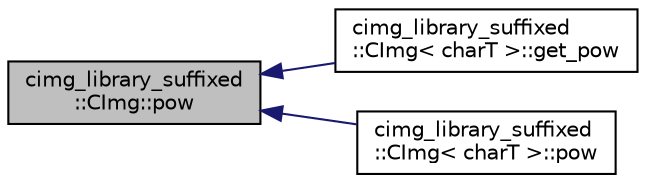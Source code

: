 digraph "cimg_library_suffixed::CImg::pow"
{
  edge [fontname="Helvetica",fontsize="10",labelfontname="Helvetica",labelfontsize="10"];
  node [fontname="Helvetica",fontsize="10",shape=record];
  rankdir="LR";
  Node1 [label="cimg_library_suffixed\l::CImg::pow",height=0.2,width=0.4,color="black", fillcolor="grey75", style="filled" fontcolor="black"];
  Node1 -> Node2 [dir="back",color="midnightblue",fontsize="10",style="solid",fontname="Helvetica"];
  Node2 [label="cimg_library_suffixed\l::CImg\< charT \>::get_pow",height=0.2,width=0.4,color="black", fillcolor="white", style="filled",URL="$structcimg__library__suffixed_1_1_c_img.html#ae247939a693e84dabf38a8b5a863f963",tooltip="Raise each pixel value to a specified power ."];
  Node1 -> Node3 [dir="back",color="midnightblue",fontsize="10",style="solid",fontname="Helvetica"];
  Node3 [label="cimg_library_suffixed\l::CImg\< charT \>::pow",height=0.2,width=0.4,color="black", fillcolor="white", style="filled",URL="$structcimg__library__suffixed_1_1_c_img.html#a949bdad0b186d9ab93f06a5b3da976c0",tooltip="Raise each pixel value to a power, specified from an expression."];
}
